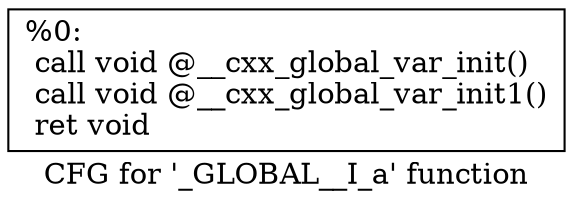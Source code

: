 digraph "CFG for '_GLOBAL__I_a' function" {
	label="CFG for '_GLOBAL__I_a' function";

	Node0x188c160 [shape=record,label="{%0:\l  call void @__cxx_global_var_init()\l  call void @__cxx_global_var_init1()\l  ret void\l}"];
}
